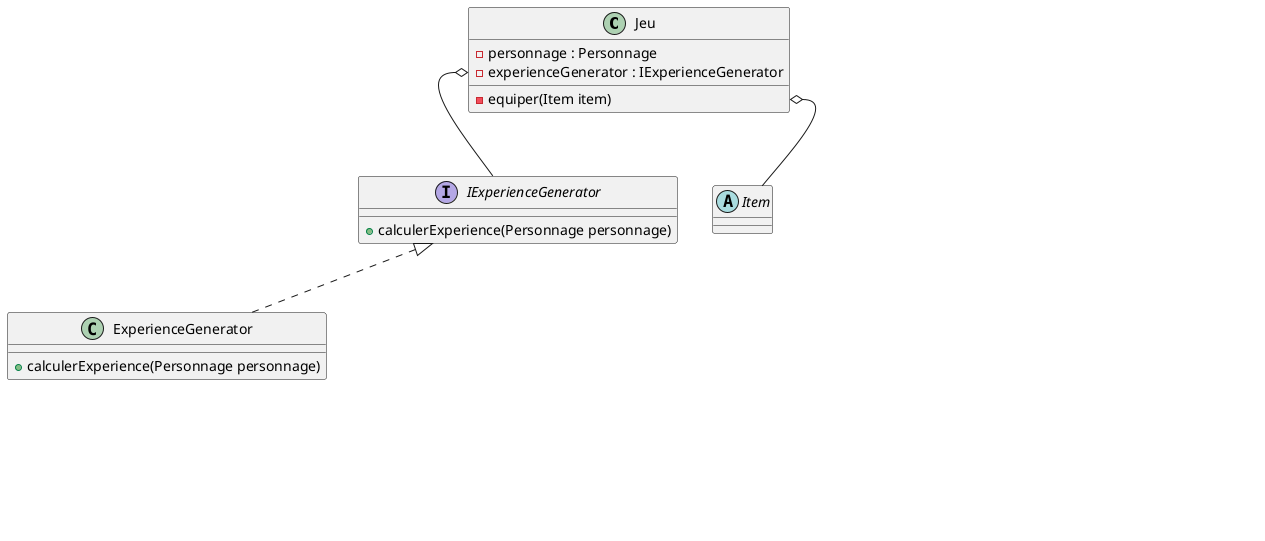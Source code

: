 @startuml Decorator
class Jeu{
- personnage : Personnage
- experienceGenerator : IExperienceGenerator
- equiper(Item item)
}
abstract class Item {
}
interface IExperienceDecoratorFactory {
+ createDecorator(IExperienceGenerator) : <b>IExperienceGenerator
}
class AnneauExp extends Item implements IExperienceDecoratorFactory {
+ createDecorator(IExperienceGenerator) : IExperienceGenerator

}
interface IExperienceGenerator {
    + calculerExperience(Personnage personnage)
}

class ExperienceGenerator implements IExperienceGenerator {
    + calculerExperience(Personnage personnage)
}

abstract class ExperienceDecorator {
    - decoratedGenerator: IExperienceGenerator
    + {abstract} calculerExperience(Personnage personnage)
}

class ExperienceBoostDecorator extends ExperienceDecorator implements IExperienceGenerator  {
    - decoratedGenerator : IExperienceGenerator
    + calculerExperience(Personnage personnage)
}
Jeu::equiper o-- Item
Jeu::ExperienceGenerator  o-- IExperienceGenerator 
AnneauExp::createDecorator  o.. ExperienceBoostDecorator 
'ExperienceBoostDecorator::decoratedGenerator  o- IExperienceGenerator
ExperienceDecorator o-up- IExperienceGenerator


hide AnneauExp
hide IExperienceDecoratorFactory
hide ExperienceBoostDecorator
hide ExperienceDecorator
